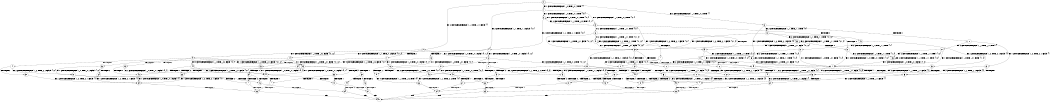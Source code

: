 digraph BCG {
size = "7, 10.5";
center = TRUE;
node [shape = circle];
0 [peripheries = 2];
0 -> 1 [label = "EX !1 !ATOMIC_EXCH_BRANCH (1, +0, TRUE, +0, 1, TRUE) !{}"];
0 -> 2 [label = "EX !2 !ATOMIC_EXCH_BRANCH (1, +1, TRUE, +1, 1, FALSE) !{}"];
0 -> 3 [label = "EX !0 !ATOMIC_EXCH_BRANCH (1, +1, TRUE, +0, 2, TRUE) !{}"];
1 -> 4 [label = "EX !2 !ATOMIC_EXCH_BRANCH (1, +1, TRUE, +1, 1, FALSE) !{0, 1}"];
1 -> 5 [label = "EX !0 !ATOMIC_EXCH_BRANCH (1, +1, TRUE, +0, 2, TRUE) !{0, 1}"];
1 -> 6 [label = "EX !1 !ATOMIC_EXCH_BRANCH (1, +0, TRUE, +0, 1, TRUE) !{0, 1}"];
2 -> 7 [label = "TERMINATE !2"];
2 -> 8 [label = "EX !1 !ATOMIC_EXCH_BRANCH (1, +0, TRUE, +0, 1, FALSE) !{0, 1, 2}"];
2 -> 9 [label = "EX !0 !ATOMIC_EXCH_BRANCH (1, +1, TRUE, +0, 2, FALSE) !{0, 1, 2}"];
3 -> 10 [label = "TERMINATE !0"];
3 -> 11 [label = "EX !1 !ATOMIC_EXCH_BRANCH (1, +0, TRUE, +0, 1, FALSE) !{0}"];
3 -> 12 [label = "EX !2 !ATOMIC_EXCH_BRANCH (1, +1, TRUE, +1, 1, TRUE) !{0}"];
4 -> 13 [label = "TERMINATE !2"];
4 -> 14 [label = "EX !0 !ATOMIC_EXCH_BRANCH (1, +1, TRUE, +0, 2, FALSE) !{0, 1, 2}"];
4 -> 8 [label = "EX !1 !ATOMIC_EXCH_BRANCH (1, +0, TRUE, +0, 1, FALSE) !{0, 1, 2}"];
5 -> 15 [label = "TERMINATE !0"];
5 -> 16 [label = "EX !2 !ATOMIC_EXCH_BRANCH (1, +1, TRUE, +1, 1, TRUE) !{0, 1}"];
5 -> 17 [label = "EX !1 !ATOMIC_EXCH_BRANCH (1, +0, TRUE, +0, 1, FALSE) !{0, 1}"];
6 -> 4 [label = "EX !2 !ATOMIC_EXCH_BRANCH (1, +1, TRUE, +1, 1, FALSE) !{0, 1}"];
6 -> 5 [label = "EX !0 !ATOMIC_EXCH_BRANCH (1, +1, TRUE, +0, 2, TRUE) !{0, 1}"];
6 -> 6 [label = "EX !1 !ATOMIC_EXCH_BRANCH (1, +0, TRUE, +0, 1, TRUE) !{0, 1}"];
7 -> 18 [label = "EX !1 !ATOMIC_EXCH_BRANCH (1, +0, TRUE, +0, 1, FALSE) !{0, 1}"];
7 -> 19 [label = "EX !0 !ATOMIC_EXCH_BRANCH (1, +1, TRUE, +0, 2, FALSE) !{0, 1}"];
8 -> 20 [label = "TERMINATE !1"];
8 -> 21 [label = "TERMINATE !2"];
8 -> 22 [label = "EX !0 !ATOMIC_EXCH_BRANCH (1, +1, TRUE, +0, 2, TRUE) !{0, 1, 2}"];
9 -> 23 [label = "TERMINATE !2"];
9 -> 24 [label = "TERMINATE !0"];
9 -> 25 [label = "EX !1 !ATOMIC_EXCH_BRANCH (1, +0, TRUE, +0, 1, FALSE) !{0, 1, 2}"];
10 -> 26 [label = "EX !1 !ATOMIC_EXCH_BRANCH (1, +0, TRUE, +0, 1, FALSE) !{}"];
10 -> 27 [label = "EX !2 !ATOMIC_EXCH_BRANCH (1, +1, TRUE, +1, 1, TRUE) !{}"];
11 -> 28 [label = "TERMINATE !1"];
11 -> 29 [label = "TERMINATE !0"];
11 -> 30 [label = "EX !2 !ATOMIC_EXCH_BRANCH (1, +1, TRUE, +1, 1, FALSE) !{0, 1}"];
12 -> 31 [label = "TERMINATE !0"];
12 -> 32 [label = "EX !1 !ATOMIC_EXCH_BRANCH (1, +0, TRUE, +0, 1, FALSE) !{0, 1, 2}"];
12 -> 33 [label = "EX !2 !ATOMIC_EXCH_BRANCH (1, +1, TRUE, +1, 1, TRUE) !{0, 1, 2}"];
13 -> 34 [label = "EX !0 !ATOMIC_EXCH_BRANCH (1, +1, TRUE, +0, 2, FALSE) !{0, 1}"];
13 -> 18 [label = "EX !1 !ATOMIC_EXCH_BRANCH (1, +0, TRUE, +0, 1, FALSE) !{0, 1}"];
14 -> 35 [label = "TERMINATE !2"];
14 -> 36 [label = "TERMINATE !0"];
14 -> 25 [label = "EX !1 !ATOMIC_EXCH_BRANCH (1, +0, TRUE, +0, 1, FALSE) !{0, 1, 2}"];
15 -> 37 [label = "EX !2 !ATOMIC_EXCH_BRANCH (1, +1, TRUE, +1, 1, TRUE) !{1}"];
15 -> 38 [label = "EX !1 !ATOMIC_EXCH_BRANCH (1, +0, TRUE, +0, 1, FALSE) !{1}"];
16 -> 39 [label = "TERMINATE !0"];
16 -> 40 [label = "EX !2 !ATOMIC_EXCH_BRANCH (1, +1, TRUE, +1, 1, TRUE) !{0, 1, 2}"];
16 -> 32 [label = "EX !1 !ATOMIC_EXCH_BRANCH (1, +0, TRUE, +0, 1, FALSE) !{0, 1, 2}"];
17 -> 28 [label = "TERMINATE !1"];
17 -> 29 [label = "TERMINATE !0"];
17 -> 30 [label = "EX !2 !ATOMIC_EXCH_BRANCH (1, +1, TRUE, +1, 1, FALSE) !{0, 1}"];
18 -> 41 [label = "TERMINATE !1"];
18 -> 42 [label = "EX !0 !ATOMIC_EXCH_BRANCH (1, +1, TRUE, +0, 2, TRUE) !{0, 1}"];
19 -> 43 [label = "TERMINATE !0"];
19 -> 44 [label = "EX !1 !ATOMIC_EXCH_BRANCH (1, +0, TRUE, +0, 1, FALSE) !{0, 1}"];
20 -> 45 [label = "TERMINATE !2"];
20 -> 46 [label = "EX !0 !ATOMIC_EXCH_BRANCH (1, +1, TRUE, +0, 2, TRUE) !{0, 2}"];
21 -> 41 [label = "TERMINATE !1"];
21 -> 42 [label = "EX !0 !ATOMIC_EXCH_BRANCH (1, +1, TRUE, +0, 2, TRUE) !{0, 1}"];
22 -> 47 [label = "TERMINATE !1"];
22 -> 48 [label = "TERMINATE !2"];
22 -> 49 [label = "TERMINATE !0"];
23 -> 43 [label = "TERMINATE !0"];
23 -> 44 [label = "EX !1 !ATOMIC_EXCH_BRANCH (1, +0, TRUE, +0, 1, FALSE) !{0, 1}"];
24 -> 50 [label = "TERMINATE !2"];
24 -> 51 [label = "EX !1 !ATOMIC_EXCH_BRANCH (1, +0, TRUE, +0, 1, FALSE) !{1, 2}"];
25 -> 52 [label = "TERMINATE !1"];
25 -> 53 [label = "TERMINATE !2"];
25 -> 54 [label = "TERMINATE !0"];
26 -> 55 [label = "TERMINATE !1"];
26 -> 56 [label = "EX !2 !ATOMIC_EXCH_BRANCH (1, +1, TRUE, +1, 1, FALSE) !{1}"];
27 -> 57 [label = "EX !1 !ATOMIC_EXCH_BRANCH (1, +0, TRUE, +0, 1, FALSE) !{1, 2}"];
27 -> 58 [label = "EX !2 !ATOMIC_EXCH_BRANCH (1, +1, TRUE, +1, 1, TRUE) !{1, 2}"];
28 -> 59 [label = "TERMINATE !0"];
28 -> 60 [label = "EX !2 !ATOMIC_EXCH_BRANCH (1, +1, TRUE, +1, 1, FALSE) !{0}"];
29 -> 55 [label = "TERMINATE !1"];
29 -> 56 [label = "EX !2 !ATOMIC_EXCH_BRANCH (1, +1, TRUE, +1, 1, FALSE) !{1}"];
30 -> 47 [label = "TERMINATE !1"];
30 -> 48 [label = "TERMINATE !2"];
30 -> 49 [label = "TERMINATE !0"];
31 -> 57 [label = "EX !1 !ATOMIC_EXCH_BRANCH (1, +0, TRUE, +0, 1, FALSE) !{1, 2}"];
31 -> 58 [label = "EX !2 !ATOMIC_EXCH_BRANCH (1, +1, TRUE, +1, 1, TRUE) !{1, 2}"];
32 -> 61 [label = "TERMINATE !1"];
32 -> 62 [label = "TERMINATE !0"];
32 -> 22 [label = "EX !2 !ATOMIC_EXCH_BRANCH (1, +1, TRUE, +1, 1, FALSE) !{0, 1, 2}"];
33 -> 31 [label = "TERMINATE !0"];
33 -> 32 [label = "EX !1 !ATOMIC_EXCH_BRANCH (1, +0, TRUE, +0, 1, FALSE) !{0, 1, 2}"];
33 -> 33 [label = "EX !2 !ATOMIC_EXCH_BRANCH (1, +1, TRUE, +1, 1, TRUE) !{0, 1, 2}"];
34 -> 63 [label = "TERMINATE !0"];
34 -> 44 [label = "EX !1 !ATOMIC_EXCH_BRANCH (1, +0, TRUE, +0, 1, FALSE) !{0, 1}"];
35 -> 63 [label = "TERMINATE !0"];
35 -> 44 [label = "EX !1 !ATOMIC_EXCH_BRANCH (1, +0, TRUE, +0, 1, FALSE) !{0, 1}"];
36 -> 64 [label = "TERMINATE !2"];
36 -> 51 [label = "EX !1 !ATOMIC_EXCH_BRANCH (1, +0, TRUE, +0, 1, FALSE) !{1, 2}"];
37 -> 65 [label = "EX !2 !ATOMIC_EXCH_BRANCH (1, +1, TRUE, +1, 1, TRUE) !{1, 2}"];
37 -> 57 [label = "EX !1 !ATOMIC_EXCH_BRANCH (1, +0, TRUE, +0, 1, FALSE) !{1, 2}"];
38 -> 55 [label = "TERMINATE !1"];
38 -> 56 [label = "EX !2 !ATOMIC_EXCH_BRANCH (1, +1, TRUE, +1, 1, FALSE) !{1}"];
39 -> 65 [label = "EX !2 !ATOMIC_EXCH_BRANCH (1, +1, TRUE, +1, 1, TRUE) !{1, 2}"];
39 -> 57 [label = "EX !1 !ATOMIC_EXCH_BRANCH (1, +0, TRUE, +0, 1, FALSE) !{1, 2}"];
40 -> 39 [label = "TERMINATE !0"];
40 -> 40 [label = "EX !2 !ATOMIC_EXCH_BRANCH (1, +1, TRUE, +1, 1, TRUE) !{0, 1, 2}"];
40 -> 32 [label = "EX !1 !ATOMIC_EXCH_BRANCH (1, +0, TRUE, +0, 1, FALSE) !{0, 1, 2}"];
41 -> 66 [label = "EX !0 !ATOMIC_EXCH_BRANCH (1, +1, TRUE, +0, 2, TRUE) !{0}"];
42 -> 67 [label = "TERMINATE !1"];
42 -> 68 [label = "TERMINATE !0"];
43 -> 69 [label = "EX !1 !ATOMIC_EXCH_BRANCH (1, +0, TRUE, +0, 1, FALSE) !{1}"];
44 -> 70 [label = "TERMINATE !1"];
44 -> 71 [label = "TERMINATE !0"];
45 -> 66 [label = "EX !0 !ATOMIC_EXCH_BRANCH (1, +1, TRUE, +0, 2, TRUE) !{0}"];
46 -> 72 [label = "TERMINATE !2"];
46 -> 73 [label = "TERMINATE !0"];
47 -> 72 [label = "TERMINATE !2"];
47 -> 73 [label = "TERMINATE !0"];
48 -> 67 [label = "TERMINATE !1"];
48 -> 68 [label = "TERMINATE !0"];
49 -> 74 [label = "TERMINATE !1"];
49 -> 75 [label = "TERMINATE !2"];
50 -> 69 [label = "EX !1 !ATOMIC_EXCH_BRANCH (1, +0, TRUE, +0, 1, FALSE) !{1}"];
51 -> 76 [label = "TERMINATE !1"];
51 -> 77 [label = "TERMINATE !2"];
52 -> 78 [label = "TERMINATE !2"];
52 -> 79 [label = "TERMINATE !0"];
53 -> 70 [label = "TERMINATE !1"];
53 -> 71 [label = "TERMINATE !0"];
54 -> 76 [label = "TERMINATE !1"];
54 -> 77 [label = "TERMINATE !2"];
55 -> 80 [label = "EX !2 !ATOMIC_EXCH_BRANCH (1, +1, TRUE, +1, 1, FALSE) !{}"];
56 -> 74 [label = "TERMINATE !1"];
56 -> 75 [label = "TERMINATE !2"];
57 -> 81 [label = "TERMINATE !1"];
57 -> 82 [label = "EX !2 !ATOMIC_EXCH_BRANCH (1, +1, TRUE, +1, 1, FALSE) !{1, 2}"];
58 -> 57 [label = "EX !1 !ATOMIC_EXCH_BRANCH (1, +0, TRUE, +0, 1, FALSE) !{1, 2}"];
58 -> 58 [label = "EX !2 !ATOMIC_EXCH_BRANCH (1, +1, TRUE, +1, 1, TRUE) !{1, 2}"];
59 -> 80 [label = "EX !2 !ATOMIC_EXCH_BRANCH (1, +1, TRUE, +1, 1, FALSE) !{}"];
60 -> 72 [label = "TERMINATE !2"];
60 -> 73 [label = "TERMINATE !0"];
61 -> 83 [label = "TERMINATE !0"];
61 -> 46 [label = "EX !2 !ATOMIC_EXCH_BRANCH (1, +1, TRUE, +1, 1, FALSE) !{0, 2}"];
62 -> 81 [label = "TERMINATE !1"];
62 -> 82 [label = "EX !2 !ATOMIC_EXCH_BRANCH (1, +1, TRUE, +1, 1, FALSE) !{1, 2}"];
63 -> 69 [label = "EX !1 !ATOMIC_EXCH_BRANCH (1, +0, TRUE, +0, 1, FALSE) !{1}"];
64 -> 69 [label = "EX !1 !ATOMIC_EXCH_BRANCH (1, +0, TRUE, +0, 1, FALSE) !{1}"];
65 -> 65 [label = "EX !2 !ATOMIC_EXCH_BRANCH (1, +1, TRUE, +1, 1, TRUE) !{1, 2}"];
65 -> 57 [label = "EX !1 !ATOMIC_EXCH_BRANCH (1, +0, TRUE, +0, 1, FALSE) !{1, 2}"];
66 -> 84 [label = "TERMINATE !0"];
67 -> 84 [label = "TERMINATE !0"];
68 -> 85 [label = "TERMINATE !1"];
69 -> 86 [label = "TERMINATE !1"];
70 -> 87 [label = "TERMINATE !0"];
71 -> 86 [label = "TERMINATE !1"];
72 -> 84 [label = "TERMINATE !0"];
73 -> 88 [label = "TERMINATE !2"];
74 -> 88 [label = "TERMINATE !2"];
75 -> 85 [label = "TERMINATE !1"];
76 -> 89 [label = "TERMINATE !2"];
77 -> 86 [label = "TERMINATE !1"];
78 -> 87 [label = "TERMINATE !0"];
79 -> 89 [label = "TERMINATE !2"];
80 -> 88 [label = "TERMINATE !2"];
81 -> 90 [label = "EX !2 !ATOMIC_EXCH_BRANCH (1, +1, TRUE, +1, 1, FALSE) !{2}"];
82 -> 74 [label = "TERMINATE !1"];
82 -> 75 [label = "TERMINATE !2"];
83 -> 90 [label = "EX !2 !ATOMIC_EXCH_BRANCH (1, +1, TRUE, +1, 1, FALSE) !{2}"];
84 -> 91 [label = "exit"];
85 -> 91 [label = "exit"];
86 -> 91 [label = "exit"];
87 -> 91 [label = "exit"];
88 -> 91 [label = "exit"];
89 -> 91 [label = "exit"];
90 -> 88 [label = "TERMINATE !2"];
}
